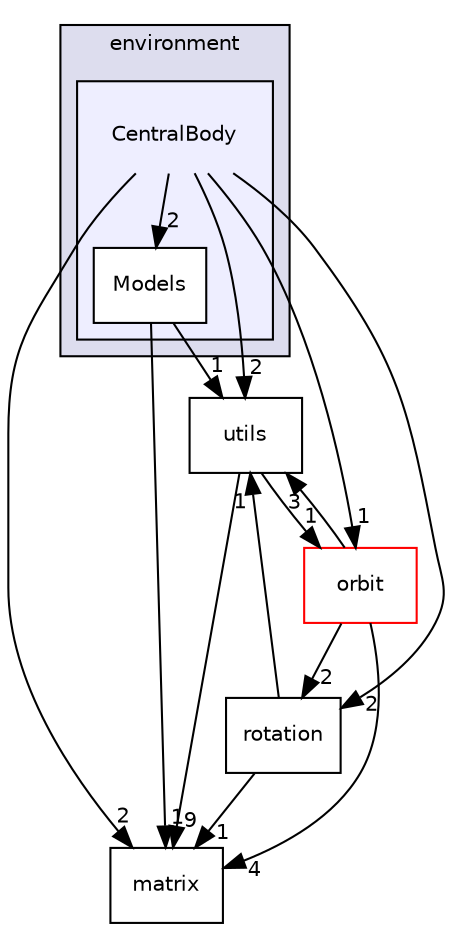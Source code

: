 digraph "CentralBody" {
  compound=true
  node [ fontsize="10", fontname="Helvetica"];
  edge [ labelfontsize="10", labelfontname="Helvetica"];
  subgraph clusterdir_88013743cf0a19a9971b3b941e88bf54 {
    graph [ bgcolor="#ddddee", pencolor="black", label="environment" fontname="Helvetica", fontsize="10", URL="dir_88013743cf0a19a9971b3b941e88bf54.html"]
  subgraph clusterdir_8cdd270684973aa78e1c3b0c83778912 {
    graph [ bgcolor="#eeeeff", pencolor="black", label="" URL="dir_8cdd270684973aa78e1c3b0c83778912.html"];
    dir_8cdd270684973aa78e1c3b0c83778912 [shape=plaintext label="CentralBody"];
  dir_ff350d2ddee0b551d828135c7abfc65d [shape=box label="Models" fillcolor="white" style="filled" URL="dir_ff350d2ddee0b551d828135c7abfc65d.html"];
  }
  }
  dir_313caf1132e152dd9b58bea13a4052ca [shape=box label="utils" URL="dir_313caf1132e152dd9b58bea13a4052ca.html"];
  dir_392744e470e3e5dbf93993e14232aa19 [shape=box label="orbit" fillcolor="white" style="filled" color="red" URL="dir_392744e470e3e5dbf93993e14232aa19.html"];
  dir_40d7732de2983c682bb99d86585a563c [shape=box label="matrix" URL="dir_40d7732de2983c682bb99d86585a563c.html"];
  dir_fa38dfbf581c89d494fbf1d870e4dc9f [shape=box label="rotation" URL="dir_fa38dfbf581c89d494fbf1d870e4dc9f.html"];
  dir_392744e470e3e5dbf93993e14232aa19->dir_313caf1132e152dd9b58bea13a4052ca [headlabel="3", labeldistance=1.5 headhref="dir_000011_000009.html"];
  dir_392744e470e3e5dbf93993e14232aa19->dir_fa38dfbf581c89d494fbf1d870e4dc9f [headlabel="2", labeldistance=1.5 headhref="dir_000011_000017.html"];
  dir_392744e470e3e5dbf93993e14232aa19->dir_40d7732de2983c682bb99d86585a563c [headlabel="4", labeldistance=1.5 headhref="dir_000011_000001.html"];
  dir_fa38dfbf581c89d494fbf1d870e4dc9f->dir_313caf1132e152dd9b58bea13a4052ca [headlabel="1", labeldistance=1.5 headhref="dir_000017_000009.html"];
  dir_fa38dfbf581c89d494fbf1d870e4dc9f->dir_40d7732de2983c682bb99d86585a563c [headlabel="1", labeldistance=1.5 headhref="dir_000017_000001.html"];
  dir_8cdd270684973aa78e1c3b0c83778912->dir_313caf1132e152dd9b58bea13a4052ca [headlabel="2", labeldistance=1.5 headhref="dir_000007_000009.html"];
  dir_8cdd270684973aa78e1c3b0c83778912->dir_392744e470e3e5dbf93993e14232aa19 [headlabel="1", labeldistance=1.5 headhref="dir_000007_000011.html"];
  dir_8cdd270684973aa78e1c3b0c83778912->dir_40d7732de2983c682bb99d86585a563c [headlabel="2", labeldistance=1.5 headhref="dir_000007_000001.html"];
  dir_8cdd270684973aa78e1c3b0c83778912->dir_fa38dfbf581c89d494fbf1d870e4dc9f [headlabel="2", labeldistance=1.5 headhref="dir_000007_000017.html"];
  dir_8cdd270684973aa78e1c3b0c83778912->dir_ff350d2ddee0b551d828135c7abfc65d [headlabel="2", labeldistance=1.5 headhref="dir_000007_000013.html"];
  dir_ff350d2ddee0b551d828135c7abfc65d->dir_313caf1132e152dd9b58bea13a4052ca [headlabel="1", labeldistance=1.5 headhref="dir_000013_000009.html"];
  dir_ff350d2ddee0b551d828135c7abfc65d->dir_40d7732de2983c682bb99d86585a563c [headlabel="1", labeldistance=1.5 headhref="dir_000013_000001.html"];
  dir_313caf1132e152dd9b58bea13a4052ca->dir_392744e470e3e5dbf93993e14232aa19 [headlabel="1", labeldistance=1.5 headhref="dir_000009_000011.html"];
  dir_313caf1132e152dd9b58bea13a4052ca->dir_40d7732de2983c682bb99d86585a563c [headlabel="9", labeldistance=1.5 headhref="dir_000009_000001.html"];
}
